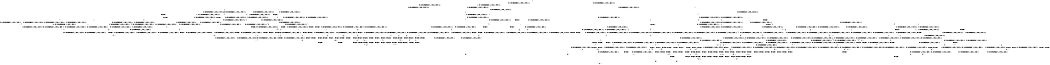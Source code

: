 digraph BCG {
size = "7, 10.5";
center = TRUE;
node [shape = circle];
0 [peripheries = 2];
0 -> 1 [label = "EX !0 !ATOMIC_EXCH_BRANCH (1, +1, TRUE, +1, 1, FALSE) !:0:1:2:"];
0 -> 2 [label = "EX !1 !ATOMIC_EXCH_BRANCH (1, +0, TRUE, +0, 1, TRUE) !:0:1:2:"];
0 -> 3 [label = "EX !2 !ATOMIC_EXCH_BRANCH (1, +1, TRUE, +0, 3, TRUE) !:0:1:2:"];
0 -> 4 [label = "EX !0 !ATOMIC_EXCH_BRANCH (1, +1, TRUE, +1, 1, FALSE) !:0:1:2:"];
1 -> 5 [label = "EX !2 !ATOMIC_EXCH_BRANCH (1, +1, TRUE, +0, 3, FALSE) !:0:1:2:"];
2 -> 6 [label = "EX !0 !ATOMIC_EXCH_BRANCH (1, +1, TRUE, +1, 1, FALSE) !:0:1:2:"];
2 -> 7 [label = "EX !2 !ATOMIC_EXCH_BRANCH (1, +1, TRUE, +0, 3, TRUE) !:0:1:2:"];
2 -> 8 [label = "EX !0 !ATOMIC_EXCH_BRANCH (1, +1, TRUE, +1, 1, FALSE) !:0:1:2:"];
2 -> 2 [label = "EX !1 !ATOMIC_EXCH_BRANCH (1, +0, TRUE, +0, 1, TRUE) !:0:1:2:"];
3 -> 9 [label = "EX !0 !ATOMIC_EXCH_BRANCH (1, +1, TRUE, +1, 1, TRUE) !:0:1:2:"];
3 -> 10 [label = "TERMINATE !2"];
3 -> 11 [label = "EX !1 !ATOMIC_EXCH_BRANCH (1, +0, TRUE, +0, 1, FALSE) !:0:1:2:"];
3 -> 12 [label = "EX !0 !ATOMIC_EXCH_BRANCH (1, +1, TRUE, +1, 1, TRUE) !:0:1:2:"];
4 -> 5 [label = "EX !2 !ATOMIC_EXCH_BRANCH (1, +1, TRUE, +0, 3, FALSE) !:0:1:2:"];
4 -> 13 [label = "TERMINATE !0"];
4 -> 14 [label = "EX !1 !ATOMIC_EXCH_BRANCH (1, +0, TRUE, +0, 1, FALSE) !:0:1:2:"];
4 -> 15 [label = "EX !2 !ATOMIC_EXCH_BRANCH (1, +1, TRUE, +0, 3, FALSE) !:0:1:2:"];
5 -> 16 [label = "EX !2 !ATOMIC_EXCH_BRANCH (1, +0, TRUE, +1, 1, TRUE) !:0:1:2:"];
6 -> 17 [label = "EX !1 !ATOMIC_EXCH_BRANCH (1, +0, TRUE, +0, 1, FALSE) !:0:1:2:"];
7 -> 18 [label = "EX !1 !ATOMIC_EXCH_BRANCH (1, +0, TRUE, +0, 1, FALSE) !:0:1:2:"];
7 -> 19 [label = "TERMINATE !2"];
7 -> 20 [label = "EX !0 !ATOMIC_EXCH_BRANCH (1, +1, TRUE, +1, 1, TRUE) !:0:1:2:"];
7 -> 11 [label = "EX !1 !ATOMIC_EXCH_BRANCH (1, +0, TRUE, +0, 1, FALSE) !:0:1:2:"];
8 -> 17 [label = "EX !1 !ATOMIC_EXCH_BRANCH (1, +0, TRUE, +0, 1, FALSE) !:0:1:2:"];
8 -> 21 [label = "TERMINATE !0"];
8 -> 22 [label = "EX !2 !ATOMIC_EXCH_BRANCH (1, +1, TRUE, +0, 3, FALSE) !:0:1:2:"];
8 -> 14 [label = "EX !1 !ATOMIC_EXCH_BRANCH (1, +0, TRUE, +0, 1, FALSE) !:0:1:2:"];
9 -> 23 [label = "EX !1 !ATOMIC_EXCH_BRANCH (1, +0, TRUE, +0, 1, FALSE) !:0:1:2:"];
10 -> 24 [label = "EX !0 !ATOMIC_EXCH_BRANCH (1, +1, TRUE, +1, 1, TRUE) !:0:1:"];
10 -> 25 [label = "EX !1 !ATOMIC_EXCH_BRANCH (1, +0, TRUE, +0, 1, FALSE) !:0:1:"];
10 -> 26 [label = "EX !0 !ATOMIC_EXCH_BRANCH (1, +1, TRUE, +1, 1, TRUE) !:0:1:"];
11 -> 27 [label = "EX !0 !ATOMIC_EXCH_BRANCH (1, +1, TRUE, +1, 1, FALSE) !:0:1:2:"];
11 -> 28 [label = "TERMINATE !1"];
11 -> 29 [label = "TERMINATE !2"];
11 -> 30 [label = "EX !0 !ATOMIC_EXCH_BRANCH (1, +1, TRUE, +1, 1, FALSE) !:0:1:2:"];
12 -> 23 [label = "EX !1 !ATOMIC_EXCH_BRANCH (1, +0, TRUE, +0, 1, FALSE) !:0:1:2:"];
12 -> 31 [label = "TERMINATE !2"];
12 -> 32 [label = "EX !1 !ATOMIC_EXCH_BRANCH (1, +0, TRUE, +0, 1, FALSE) !:0:1:2:"];
12 -> 12 [label = "EX !0 !ATOMIC_EXCH_BRANCH (1, +1, TRUE, +1, 1, TRUE) !:0:1:2:"];
13 -> 33 [label = "EX !2 !ATOMIC_EXCH_BRANCH (1, +1, TRUE, +0, 3, FALSE) !:1:2:"];
13 -> 34 [label = "EX !1 !ATOMIC_EXCH_BRANCH (1, +0, TRUE, +0, 1, FALSE) !:1:2:"];
13 -> 35 [label = "EX !2 !ATOMIC_EXCH_BRANCH (1, +1, TRUE, +0, 3, FALSE) !:1:2:"];
14 -> 27 [label = "EX !2 !ATOMIC_EXCH_BRANCH (1, +1, TRUE, +0, 3, TRUE) !:0:1:2:"];
14 -> 36 [label = "TERMINATE !1"];
14 -> 37 [label = "TERMINATE !0"];
14 -> 30 [label = "EX !2 !ATOMIC_EXCH_BRANCH (1, +1, TRUE, +0, 3, TRUE) !:0:1:2:"];
15 -> 16 [label = "EX !2 !ATOMIC_EXCH_BRANCH (1, +0, TRUE, +1, 1, TRUE) !:0:1:2:"];
15 -> 38 [label = "TERMINATE !0"];
15 -> 39 [label = "EX !1 !ATOMIC_EXCH_BRANCH (1, +0, TRUE, +0, 1, FALSE) !:0:1:2:"];
15 -> 40 [label = "EX !2 !ATOMIC_EXCH_BRANCH (1, +0, TRUE, +1, 1, TRUE) !:0:1:2:"];
16 -> 41 [label = "EX !2 !ATOMIC_EXCH_BRANCH (1, +1, TRUE, +0, 3, TRUE) !:0:1:2:"];
17 -> 27 [label = "EX !2 !ATOMIC_EXCH_BRANCH (1, +1, TRUE, +0, 3, TRUE) !:0:1:2:"];
18 -> 27 [label = "EX !0 !ATOMIC_EXCH_BRANCH (1, +1, TRUE, +1, 1, FALSE) !:0:1:2:"];
19 -> 42 [label = "EX !1 !ATOMIC_EXCH_BRANCH (1, +0, TRUE, +0, 1, FALSE) !:0:1:"];
19 -> 43 [label = "EX !0 !ATOMIC_EXCH_BRANCH (1, +1, TRUE, +1, 1, TRUE) !:0:1:"];
19 -> 25 [label = "EX !1 !ATOMIC_EXCH_BRANCH (1, +0, TRUE, +0, 1, FALSE) !:0:1:"];
20 -> 23 [label = "EX !1 !ATOMIC_EXCH_BRANCH (1, +0, TRUE, +0, 1, FALSE) !:0:1:2:"];
20 -> 44 [label = "TERMINATE !2"];
20 -> 32 [label = "EX !1 !ATOMIC_EXCH_BRANCH (1, +0, TRUE, +0, 1, FALSE) !:0:1:2:"];
20 -> 20 [label = "EX !0 !ATOMIC_EXCH_BRANCH (1, +1, TRUE, +1, 1, TRUE) !:0:1:2:"];
21 -> 45 [label = "EX !1 !ATOMIC_EXCH_BRANCH (1, +0, TRUE, +0, 1, FALSE) !:1:2:"];
21 -> 46 [label = "EX !2 !ATOMIC_EXCH_BRANCH (1, +1, TRUE, +0, 3, FALSE) !:1:2:"];
21 -> 34 [label = "EX !1 !ATOMIC_EXCH_BRANCH (1, +0, TRUE, +0, 1, FALSE) !:1:2:"];
22 -> 47 [label = "EX !1 !ATOMIC_EXCH_BRANCH (1, +0, TRUE, +0, 1, FALSE) !:0:1:2:"];
22 -> 48 [label = "TERMINATE !0"];
22 -> 49 [label = "EX !2 !ATOMIC_EXCH_BRANCH (1, +0, TRUE, +1, 1, TRUE) !:0:1:2:"];
22 -> 39 [label = "EX !1 !ATOMIC_EXCH_BRANCH (1, +0, TRUE, +0, 1, FALSE) !:0:1:2:"];
23 -> 27 [label = "EX !0 !ATOMIC_EXCH_BRANCH (1, +1, TRUE, +1, 1, FALSE) !:0:1:2:"];
24 -> 50 [label = "EX !1 !ATOMIC_EXCH_BRANCH (1, +0, TRUE, +0, 1, FALSE) !:0:1:"];
25 -> 51 [label = "EX !0 !ATOMIC_EXCH_BRANCH (1, +1, TRUE, +1, 1, FALSE) !:0:1:"];
25 -> 52 [label = "TERMINATE !1"];
25 -> 53 [label = "EX !0 !ATOMIC_EXCH_BRANCH (1, +1, TRUE, +1, 1, FALSE) !:0:1:"];
26 -> 50 [label = "EX !1 !ATOMIC_EXCH_BRANCH (1, +0, TRUE, +0, 1, FALSE) !:0:1:"];
26 -> 54 [label = "EX !1 !ATOMIC_EXCH_BRANCH (1, +0, TRUE, +0, 1, FALSE) !:0:1:"];
26 -> 26 [label = "EX !0 !ATOMIC_EXCH_BRANCH (1, +1, TRUE, +1, 1, TRUE) !:0:1:"];
27 -> 55 [label = "TERMINATE !0"];
28 -> 56 [label = "EX !0 !ATOMIC_EXCH_BRANCH (1, +1, TRUE, +1, 1, FALSE) !:0:2:"];
28 -> 52 [label = "TERMINATE !2"];
28 -> 57 [label = "EX !0 !ATOMIC_EXCH_BRANCH (1, +1, TRUE, +1, 1, FALSE) !:0:2:"];
29 -> 51 [label = "EX !0 !ATOMIC_EXCH_BRANCH (1, +1, TRUE, +1, 1, FALSE) !:0:1:"];
29 -> 52 [label = "TERMINATE !1"];
29 -> 53 [label = "EX !0 !ATOMIC_EXCH_BRANCH (1, +1, TRUE, +1, 1, FALSE) !:0:1:"];
30 -> 55 [label = "TERMINATE !0"];
30 -> 58 [label = "TERMINATE !1"];
30 -> 59 [label = "TERMINATE !2"];
30 -> 60 [label = "TERMINATE !0"];
31 -> 24 [label = "EX !0 !ATOMIC_EXCH_BRANCH (1, +1, TRUE, +1, 1, TRUE) !:0:1:"];
31 -> 54 [label = "EX !1 !ATOMIC_EXCH_BRANCH (1, +0, TRUE, +0, 1, FALSE) !:0:1:"];
31 -> 26 [label = "EX !0 !ATOMIC_EXCH_BRANCH (1, +1, TRUE, +1, 1, TRUE) !:0:1:"];
32 -> 27 [label = "EX !0 !ATOMIC_EXCH_BRANCH (1, +1, TRUE, +1, 1, FALSE) !:0:1:2:"];
32 -> 61 [label = "TERMINATE !1"];
32 -> 62 [label = "TERMINATE !2"];
32 -> 30 [label = "EX !0 !ATOMIC_EXCH_BRANCH (1, +1, TRUE, +1, 1, FALSE) !:0:1:2:"];
33 -> 63 [label = "EX !2 !ATOMIC_EXCH_BRANCH (1, +0, TRUE, +1, 1, TRUE) !:1:2:"];
34 -> 64 [label = "EX !2 !ATOMIC_EXCH_BRANCH (1, +1, TRUE, +0, 3, TRUE) !:1:2:"];
34 -> 65 [label = "TERMINATE !1"];
34 -> 66 [label = "EX !2 !ATOMIC_EXCH_BRANCH (1, +1, TRUE, +0, 3, TRUE) !:1:2:"];
35 -> 63 [label = "EX !2 !ATOMIC_EXCH_BRANCH (1, +0, TRUE, +1, 1, TRUE) !:1:2:"];
35 -> 67 [label = "EX !1 !ATOMIC_EXCH_BRANCH (1, +0, TRUE, +0, 1, FALSE) !:1:2:"];
35 -> 68 [label = "EX !2 !ATOMIC_EXCH_BRANCH (1, +0, TRUE, +1, 1, TRUE) !:1:2:"];
36 -> 56 [label = "EX !2 !ATOMIC_EXCH_BRANCH (1, +1, TRUE, +0, 3, TRUE) !:0:2:"];
36 -> 65 [label = "TERMINATE !0"];
36 -> 57 [label = "EX !2 !ATOMIC_EXCH_BRANCH (1, +1, TRUE, +0, 3, TRUE) !:0:2:"];
37 -> 64 [label = "EX !2 !ATOMIC_EXCH_BRANCH (1, +1, TRUE, +0, 3, TRUE) !:1:2:"];
37 -> 65 [label = "TERMINATE !1"];
37 -> 66 [label = "EX !2 !ATOMIC_EXCH_BRANCH (1, +1, TRUE, +0, 3, TRUE) !:1:2:"];
38 -> 63 [label = "EX !2 !ATOMIC_EXCH_BRANCH (1, +0, TRUE, +1, 1, TRUE) !:1:2:"];
38 -> 67 [label = "EX !1 !ATOMIC_EXCH_BRANCH (1, +0, TRUE, +0, 1, FALSE) !:1:2:"];
38 -> 68 [label = "EX !2 !ATOMIC_EXCH_BRANCH (1, +0, TRUE, +1, 1, TRUE) !:1:2:"];
39 -> 69 [label = "EX !2 !ATOMIC_EXCH_BRANCH (1, +0, TRUE, +1, 1, FALSE) !:0:1:2:"];
39 -> 70 [label = "TERMINATE !1"];
39 -> 71 [label = "TERMINATE !0"];
39 -> 72 [label = "EX !2 !ATOMIC_EXCH_BRANCH (1, +0, TRUE, +1, 1, FALSE) !:0:1:2:"];
40 -> 41 [label = "EX !2 !ATOMIC_EXCH_BRANCH (1, +1, TRUE, +0, 3, TRUE) !:0:1:2:"];
40 -> 73 [label = "TERMINATE !0"];
40 -> 74 [label = "EX !1 !ATOMIC_EXCH_BRANCH (1, +0, TRUE, +0, 1, TRUE) !:0:1:2:"];
40 -> 75 [label = "EX !2 !ATOMIC_EXCH_BRANCH (1, +1, TRUE, +0, 3, TRUE) !:0:1:2:"];
41 -> 76 [label = "EX !1 !ATOMIC_EXCH_BRANCH (1, +0, TRUE, +0, 1, FALSE) !:0:1:2:"];
42 -> 51 [label = "EX !0 !ATOMIC_EXCH_BRANCH (1, +1, TRUE, +1, 1, FALSE) !:0:1:"];
43 -> 50 [label = "EX !1 !ATOMIC_EXCH_BRANCH (1, +0, TRUE, +0, 1, FALSE) !:0:1:"];
43 -> 54 [label = "EX !1 !ATOMIC_EXCH_BRANCH (1, +0, TRUE, +0, 1, FALSE) !:0:1:"];
43 -> 43 [label = "EX !0 !ATOMIC_EXCH_BRANCH (1, +1, TRUE, +1, 1, TRUE) !:0:1:"];
44 -> 77 [label = "EX !0 !ATOMIC_EXCH_BRANCH (1, +1, TRUE, +1, 1, TRUE) !:0:1:"];
44 -> 54 [label = "EX !1 !ATOMIC_EXCH_BRANCH (1, +0, TRUE, +0, 1, FALSE) !:0:1:"];
44 -> 43 [label = "EX !0 !ATOMIC_EXCH_BRANCH (1, +1, TRUE, +1, 1, TRUE) !:0:1:"];
45 -> 64 [label = "EX !2 !ATOMIC_EXCH_BRANCH (1, +1, TRUE, +0, 3, TRUE) !:1:2:"];
46 -> 78 [label = "EX !1 !ATOMIC_EXCH_BRANCH (1, +0, TRUE, +0, 1, FALSE) !:1:2:"];
46 -> 79 [label = "EX !2 !ATOMIC_EXCH_BRANCH (1, +0, TRUE, +1, 1, TRUE) !:1:2:"];
46 -> 67 [label = "EX !1 !ATOMIC_EXCH_BRANCH (1, +0, TRUE, +0, 1, FALSE) !:1:2:"];
47 -> 69 [label = "EX !2 !ATOMIC_EXCH_BRANCH (1, +0, TRUE, +1, 1, FALSE) !:0:1:2:"];
48 -> 78 [label = "EX !1 !ATOMIC_EXCH_BRANCH (1, +0, TRUE, +0, 1, FALSE) !:1:2:"];
48 -> 79 [label = "EX !2 !ATOMIC_EXCH_BRANCH (1, +0, TRUE, +1, 1, TRUE) !:1:2:"];
48 -> 67 [label = "EX !1 !ATOMIC_EXCH_BRANCH (1, +0, TRUE, +0, 1, FALSE) !:1:2:"];
49 -> 80 [label = "EX !1 !ATOMIC_EXCH_BRANCH (1, +0, TRUE, +0, 1, TRUE) !:0:1:2:"];
49 -> 81 [label = "TERMINATE !0"];
49 -> 82 [label = "EX !2 !ATOMIC_EXCH_BRANCH (1, +1, TRUE, +0, 3, TRUE) !:0:1:2:"];
49 -> 74 [label = "EX !1 !ATOMIC_EXCH_BRANCH (1, +0, TRUE, +0, 1, TRUE) !:0:1:2:"];
50 -> 51 [label = "EX !0 !ATOMIC_EXCH_BRANCH (1, +1, TRUE, +1, 1, FALSE) !:0:1:"];
51 -> 83 [label = "TERMINATE !0"];
52 -> 84 [label = "EX !0 !ATOMIC_EXCH_BRANCH (1, +1, TRUE, +1, 1, FALSE) !:0:"];
52 -> 85 [label = "EX !0 !ATOMIC_EXCH_BRANCH (1, +1, TRUE, +1, 1, FALSE) !:0:"];
53 -> 83 [label = "TERMINATE !0"];
53 -> 86 [label = "TERMINATE !1"];
53 -> 87 [label = "TERMINATE !0"];
54 -> 51 [label = "EX !0 !ATOMIC_EXCH_BRANCH (1, +1, TRUE, +1, 1, FALSE) !:0:1:"];
54 -> 88 [label = "TERMINATE !1"];
54 -> 53 [label = "EX !0 !ATOMIC_EXCH_BRANCH (1, +1, TRUE, +1, 1, FALSE) !:0:1:"];
55 -> 83 [label = "TERMINATE !2"];
56 -> 89 [label = "TERMINATE !0"];
57 -> 89 [label = "TERMINATE !0"];
57 -> 86 [label = "TERMINATE !2"];
57 -> 90 [label = "TERMINATE !0"];
58 -> 89 [label = "TERMINATE !0"];
58 -> 86 [label = "TERMINATE !2"];
58 -> 90 [label = "TERMINATE !0"];
59 -> 83 [label = "TERMINATE !0"];
59 -> 86 [label = "TERMINATE !1"];
59 -> 87 [label = "TERMINATE !0"];
60 -> 83 [label = "TERMINATE !2"];
60 -> 90 [label = "TERMINATE !1"];
60 -> 87 [label = "TERMINATE !2"];
61 -> 56 [label = "EX !0 !ATOMIC_EXCH_BRANCH (1, +1, TRUE, +1, 1, FALSE) !:0:2:"];
61 -> 88 [label = "TERMINATE !2"];
61 -> 57 [label = "EX !0 !ATOMIC_EXCH_BRANCH (1, +1, TRUE, +1, 1, FALSE) !:0:2:"];
62 -> 51 [label = "EX !0 !ATOMIC_EXCH_BRANCH (1, +1, TRUE, +1, 1, FALSE) !:0:1:"];
62 -> 88 [label = "TERMINATE !1"];
62 -> 53 [label = "EX !0 !ATOMIC_EXCH_BRANCH (1, +1, TRUE, +1, 1, FALSE) !:0:1:"];
63 -> 91 [label = "EX !2 !ATOMIC_EXCH_BRANCH (1, +1, TRUE, +0, 3, TRUE) !:1:2:"];
64 -> 83 [label = "TERMINATE !2"];
65 -> 92 [label = "EX !2 !ATOMIC_EXCH_BRANCH (1, +1, TRUE, +0, 3, TRUE) !:2:"];
65 -> 93 [label = "EX !2 !ATOMIC_EXCH_BRANCH (1, +1, TRUE, +0, 3, TRUE) !:2:"];
66 -> 83 [label = "TERMINATE !2"];
66 -> 90 [label = "TERMINATE !1"];
66 -> 87 [label = "TERMINATE !2"];
67 -> 94 [label = "EX !2 !ATOMIC_EXCH_BRANCH (1, +0, TRUE, +1, 1, FALSE) !:1:2:"];
67 -> 95 [label = "TERMINATE !1"];
67 -> 96 [label = "EX !2 !ATOMIC_EXCH_BRANCH (1, +0, TRUE, +1, 1, FALSE) !:1:2:"];
68 -> 91 [label = "EX !2 !ATOMIC_EXCH_BRANCH (1, +1, TRUE, +0, 3, TRUE) !:1:2:"];
68 -> 97 [label = "EX !1 !ATOMIC_EXCH_BRANCH (1, +0, TRUE, +0, 1, TRUE) !:1:2:"];
68 -> 98 [label = "EX !2 !ATOMIC_EXCH_BRANCH (1, +1, TRUE, +0, 3, TRUE) !:1:2:"];
69 -> 99 [label = "TERMINATE !0"];
70 -> 100 [label = "EX !2 !ATOMIC_EXCH_BRANCH (1, +0, TRUE, +1, 1, FALSE) !:0:2:"];
70 -> 95 [label = "TERMINATE !0"];
70 -> 101 [label = "EX !2 !ATOMIC_EXCH_BRANCH (1, +0, TRUE, +1, 1, FALSE) !:0:2:"];
71 -> 94 [label = "EX !2 !ATOMIC_EXCH_BRANCH (1, +0, TRUE, +1, 1, FALSE) !:1:2:"];
71 -> 95 [label = "TERMINATE !1"];
71 -> 96 [label = "EX !2 !ATOMIC_EXCH_BRANCH (1, +0, TRUE, +1, 1, FALSE) !:1:2:"];
72 -> 99 [label = "TERMINATE !0"];
72 -> 102 [label = "TERMINATE !1"];
72 -> 103 [label = "TERMINATE !2"];
72 -> 104 [label = "TERMINATE !0"];
73 -> 91 [label = "EX !2 !ATOMIC_EXCH_BRANCH (1, +1, TRUE, +0, 3, TRUE) !:1:2:"];
73 -> 97 [label = "EX !1 !ATOMIC_EXCH_BRANCH (1, +0, TRUE, +0, 1, TRUE) !:1:2:"];
73 -> 98 [label = "EX !2 !ATOMIC_EXCH_BRANCH (1, +1, TRUE, +0, 3, TRUE) !:1:2:"];
74 -> 105 [label = "EX !2 !ATOMIC_EXCH_BRANCH (1, +1, TRUE, +0, 3, TRUE) !:0:1:2:"];
74 -> 81 [label = "TERMINATE !0"];
74 -> 82 [label = "EX !2 !ATOMIC_EXCH_BRANCH (1, +1, TRUE, +0, 3, TRUE) !:0:1:2:"];
74 -> 74 [label = "EX !1 !ATOMIC_EXCH_BRANCH (1, +0, TRUE, +0, 1, TRUE) !:0:1:2:"];
75 -> 76 [label = "EX !1 !ATOMIC_EXCH_BRANCH (1, +0, TRUE, +0, 1, FALSE) !:0:1:2:"];
75 -> 106 [label = "TERMINATE !2"];
75 -> 107 [label = "TERMINATE !0"];
75 -> 108 [label = "EX !1 !ATOMIC_EXCH_BRANCH (1, +0, TRUE, +0, 1, FALSE) !:0:1:2:"];
76 -> 99 [label = "TERMINATE !0"];
77 -> 50 [label = "EX !1 !ATOMIC_EXCH_BRANCH (1, +0, TRUE, +0, 1, FALSE) !:0:1:"];
78 -> 94 [label = "EX !2 !ATOMIC_EXCH_BRANCH (1, +0, TRUE, +1, 1, FALSE) !:1:2:"];
79 -> 109 [label = "EX !1 !ATOMIC_EXCH_BRANCH (1, +0, TRUE, +0, 1, TRUE) !:1:2:"];
79 -> 110 [label = "EX !2 !ATOMIC_EXCH_BRANCH (1, +1, TRUE, +0, 3, TRUE) !:1:2:"];
79 -> 97 [label = "EX !1 !ATOMIC_EXCH_BRANCH (1, +0, TRUE, +0, 1, TRUE) !:1:2:"];
80 -> 105 [label = "EX !2 !ATOMIC_EXCH_BRANCH (1, +1, TRUE, +0, 3, TRUE) !:0:1:2:"];
81 -> 109 [label = "EX !1 !ATOMIC_EXCH_BRANCH (1, +0, TRUE, +0, 1, TRUE) !:1:2:"];
81 -> 110 [label = "EX !2 !ATOMIC_EXCH_BRANCH (1, +1, TRUE, +0, 3, TRUE) !:1:2:"];
81 -> 97 [label = "EX !1 !ATOMIC_EXCH_BRANCH (1, +0, TRUE, +0, 1, TRUE) !:1:2:"];
82 -> 76 [label = "EX !1 !ATOMIC_EXCH_BRANCH (1, +0, TRUE, +0, 1, FALSE) !:0:1:2:"];
82 -> 111 [label = "TERMINATE !2"];
82 -> 112 [label = "TERMINATE !0"];
82 -> 108 [label = "EX !1 !ATOMIC_EXCH_BRANCH (1, +0, TRUE, +0, 1, FALSE) !:0:1:2:"];
83 -> 113 [label = "TERMINATE !1"];
84 -> 113 [label = "TERMINATE !0"];
85 -> 113 [label = "TERMINATE !0"];
85 -> 114 [label = "TERMINATE !0"];
86 -> 113 [label = "TERMINATE !0"];
86 -> 114 [label = "TERMINATE !0"];
87 -> 113 [label = "TERMINATE !1"];
87 -> 114 [label = "TERMINATE !1"];
88 -> 84 [label = "EX !0 !ATOMIC_EXCH_BRANCH (1, +1, TRUE, +1, 1, FALSE) !:0:"];
88 -> 85 [label = "EX !0 !ATOMIC_EXCH_BRANCH (1, +1, TRUE, +1, 1, FALSE) !:0:"];
89 -> 113 [label = "TERMINATE !2"];
90 -> 113 [label = "TERMINATE !2"];
90 -> 114 [label = "TERMINATE !2"];
91 -> 115 [label = "EX !1 !ATOMIC_EXCH_BRANCH (1, +0, TRUE, +0, 1, FALSE) !:1:2:"];
92 -> 113 [label = "TERMINATE !2"];
93 -> 113 [label = "TERMINATE !2"];
93 -> 114 [label = "TERMINATE !2"];
94 -> 116 [label = "TERMINATE !2"];
95 -> 117 [label = "EX !2 !ATOMIC_EXCH_BRANCH (1, +0, TRUE, +1, 1, FALSE) !:2:"];
95 -> 118 [label = "EX !2 !ATOMIC_EXCH_BRANCH (1, +0, TRUE, +1, 1, FALSE) !:2:"];
96 -> 116 [label = "TERMINATE !2"];
96 -> 119 [label = "TERMINATE !1"];
96 -> 120 [label = "TERMINATE !2"];
97 -> 121 [label = "EX !2 !ATOMIC_EXCH_BRANCH (1, +1, TRUE, +0, 3, TRUE) !:1:2:"];
97 -> 110 [label = "EX !2 !ATOMIC_EXCH_BRANCH (1, +1, TRUE, +0, 3, TRUE) !:1:2:"];
97 -> 97 [label = "EX !1 !ATOMIC_EXCH_BRANCH (1, +0, TRUE, +0, 1, TRUE) !:1:2:"];
98 -> 115 [label = "EX !1 !ATOMIC_EXCH_BRANCH (1, +0, TRUE, +0, 1, FALSE) !:1:2:"];
98 -> 122 [label = "TERMINATE !2"];
98 -> 123 [label = "EX !1 !ATOMIC_EXCH_BRANCH (1, +0, TRUE, +0, 1, FALSE) !:1:2:"];
99 -> 116 [label = "TERMINATE !2"];
100 -> 124 [label = "TERMINATE !0"];
101 -> 124 [label = "TERMINATE !0"];
101 -> 125 [label = "TERMINATE !2"];
101 -> 119 [label = "TERMINATE !0"];
102 -> 124 [label = "TERMINATE !0"];
102 -> 125 [label = "TERMINATE !2"];
102 -> 119 [label = "TERMINATE !0"];
103 -> 116 [label = "TERMINATE !0"];
103 -> 125 [label = "TERMINATE !1"];
103 -> 120 [label = "TERMINATE !0"];
104 -> 116 [label = "TERMINATE !2"];
104 -> 119 [label = "TERMINATE !1"];
104 -> 120 [label = "TERMINATE !2"];
105 -> 76 [label = "EX !1 !ATOMIC_EXCH_BRANCH (1, +0, TRUE, +0, 1, FALSE) !:0:1:2:"];
106 -> 126 [label = "EX !1 !ATOMIC_EXCH_BRANCH (1, +0, TRUE, +0, 1, FALSE) !:0:1:"];
106 -> 122 [label = "TERMINATE !0"];
106 -> 127 [label = "EX !1 !ATOMIC_EXCH_BRANCH (1, +0, TRUE, +0, 1, FALSE) !:0:1:"];
107 -> 115 [label = "EX !1 !ATOMIC_EXCH_BRANCH (1, +0, TRUE, +0, 1, FALSE) !:1:2:"];
107 -> 122 [label = "TERMINATE !2"];
107 -> 123 [label = "EX !1 !ATOMIC_EXCH_BRANCH (1, +0, TRUE, +0, 1, FALSE) !:1:2:"];
108 -> 99 [label = "TERMINATE !0"];
108 -> 102 [label = "TERMINATE !1"];
108 -> 103 [label = "TERMINATE !2"];
108 -> 104 [label = "TERMINATE !0"];
109 -> 121 [label = "EX !2 !ATOMIC_EXCH_BRANCH (1, +1, TRUE, +0, 3, TRUE) !:1:2:"];
110 -> 115 [label = "EX !1 !ATOMIC_EXCH_BRANCH (1, +0, TRUE, +0, 1, FALSE) !:1:2:"];
110 -> 128 [label = "TERMINATE !2"];
110 -> 123 [label = "EX !1 !ATOMIC_EXCH_BRANCH (1, +0, TRUE, +0, 1, FALSE) !:1:2:"];
111 -> 126 [label = "EX !1 !ATOMIC_EXCH_BRANCH (1, +0, TRUE, +0, 1, FALSE) !:0:1:"];
111 -> 128 [label = "TERMINATE !0"];
111 -> 127 [label = "EX !1 !ATOMIC_EXCH_BRANCH (1, +0, TRUE, +0, 1, FALSE) !:0:1:"];
112 -> 115 [label = "EX !1 !ATOMIC_EXCH_BRANCH (1, +0, TRUE, +0, 1, FALSE) !:1:2:"];
112 -> 128 [label = "TERMINATE !2"];
112 -> 123 [label = "EX !1 !ATOMIC_EXCH_BRANCH (1, +0, TRUE, +0, 1, FALSE) !:1:2:"];
113 -> 129 [label = "exit"];
114 -> 129 [label = "exit"];
115 -> 116 [label = "TERMINATE !2"];
116 -> 130 [label = "TERMINATE !1"];
117 -> 130 [label = "TERMINATE !2"];
118 -> 130 [label = "TERMINATE !2"];
118 -> 131 [label = "TERMINATE !2"];
119 -> 130 [label = "TERMINATE !2"];
119 -> 131 [label = "TERMINATE !2"];
120 -> 130 [label = "TERMINATE !1"];
120 -> 131 [label = "TERMINATE !1"];
121 -> 115 [label = "EX !1 !ATOMIC_EXCH_BRANCH (1, +0, TRUE, +0, 1, FALSE) !:1:2:"];
122 -> 132 [label = "EX !1 !ATOMIC_EXCH_BRANCH (1, +0, TRUE, +0, 1, FALSE) !:1:"];
122 -> 133 [label = "EX !1 !ATOMIC_EXCH_BRANCH (1, +0, TRUE, +0, 1, FALSE) !:1:"];
123 -> 116 [label = "TERMINATE !2"];
123 -> 119 [label = "TERMINATE !1"];
123 -> 120 [label = "TERMINATE !2"];
124 -> 130 [label = "TERMINATE !2"];
125 -> 130 [label = "TERMINATE !0"];
125 -> 131 [label = "TERMINATE !0"];
126 -> 116 [label = "TERMINATE !0"];
127 -> 116 [label = "TERMINATE !0"];
127 -> 125 [label = "TERMINATE !1"];
127 -> 120 [label = "TERMINATE !0"];
128 -> 132 [label = "EX !1 !ATOMIC_EXCH_BRANCH (1, +0, TRUE, +0, 1, FALSE) !:1:"];
128 -> 133 [label = "EX !1 !ATOMIC_EXCH_BRANCH (1, +0, TRUE, +0, 1, FALSE) !:1:"];
130 -> 129 [label = "exit"];
131 -> 129 [label = "exit"];
132 -> 130 [label = "TERMINATE !1"];
133 -> 130 [label = "TERMINATE !1"];
133 -> 131 [label = "TERMINATE !1"];
}
